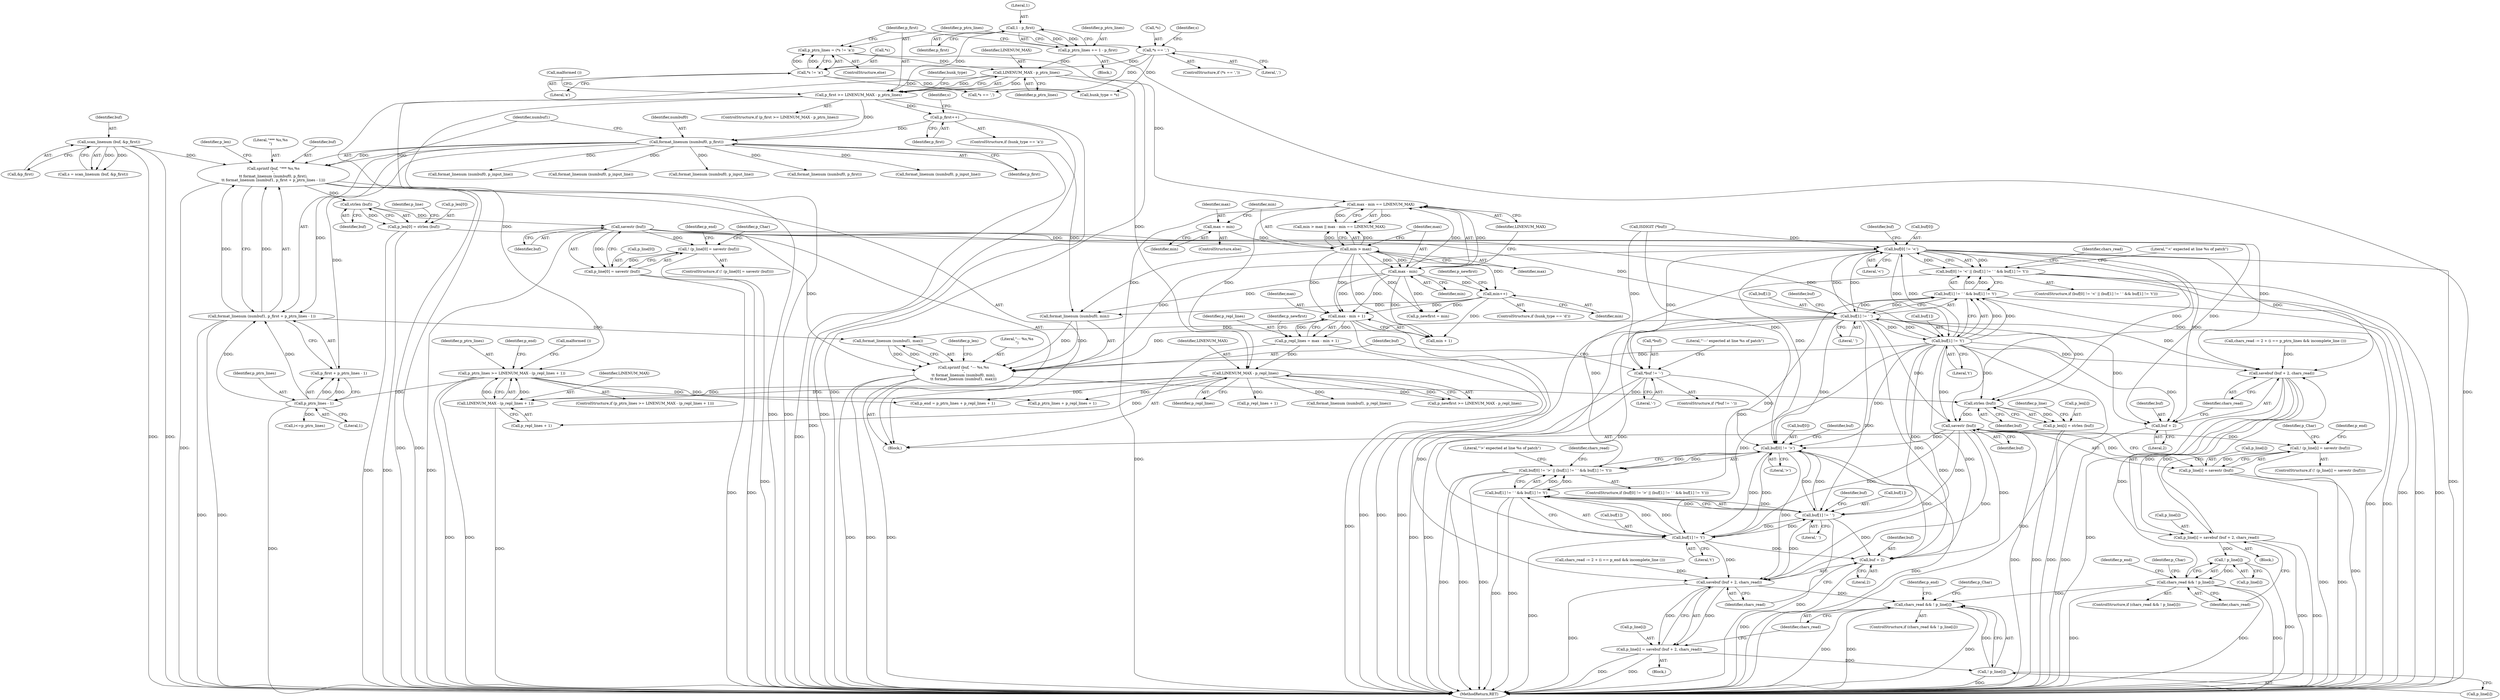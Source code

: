 digraph "0_savannah_0c08d7a902c6fdd49b704623a12d8d672ef18944@API" {
"1002346" [label="(Call,sprintf (buf, \"*** %s,%s\n\",\n\t\t format_linenum (numbuf0, p_first),\n\t\t format_linenum (numbuf1, p_first + p_ptrn_lines - 1)))"];
"1002209" [label="(Call,scan_linenum (buf, &p_first))"];
"1002349" [label="(Call,format_linenum (numbuf0, p_first))"];
"1002240" [label="(Call,p_first >= LINENUM_MAX - p_ptrn_lines)"];
"1002229" [label="(Call,1 - p_first)"];
"1002242" [label="(Call,LINENUM_MAX - p_ptrn_lines)"];
"1002233" [label="(Call,p_ptrn_lines = (*s != 'a'))"];
"1002235" [label="(Call,*s != 'a')"];
"1002214" [label="(Call,*s == ',')"];
"1002227" [label="(Call,p_ptrn_lines += 1 - p_first)"];
"1002254" [label="(Call,p_first++)"];
"1002352" [label="(Call,format_linenum (numbuf1, p_first + p_ptrn_lines - 1))"];
"1002356" [label="(Call,p_ptrn_lines - 1)"];
"1002314" [label="(Call,p_ptrn_lines >= LINENUM_MAX - (p_repl_lines + 1))"];
"1002316" [label="(Call,LINENUM_MAX - (p_repl_lines + 1))"];
"1002309" [label="(Call,LINENUM_MAX - p_repl_lines)"];
"1002284" [label="(Call,max - min == LINENUM_MAX)"];
"1002285" [label="(Call,max - min)"];
"1002281" [label="(Call,min > max)"];
"1002276" [label="(Call,max = min)"];
"1002299" [label="(Call,p_repl_lines = max - min + 1)"];
"1002301" [label="(Call,max - min + 1)"];
"1002294" [label="(Call,min++)"];
"1002363" [label="(Call,strlen (buf))"];
"1002359" [label="(Call,p_len[0] = strlen (buf))"];
"1002371" [label="(Call,savestr (buf))"];
"1002366" [label="(Call,! (p_line[0] = savestr (buf)))"];
"1002367" [label="(Call,p_line[0] = savestr (buf))"];
"1002425" [label="(Call,buf[0] != '<')"];
"1002424" [label="(Call,buf[0] != '<' || (buf[1] != ' ' && buf[1] != '\t'))"];
"1002606" [label="(Call,buf[0] != '>' || (buf[1] != ' ' && buf[1] != '\t'))"];
"1002431" [label="(Call,buf[1] != ' ')"];
"1002430" [label="(Call,buf[1] != ' ' && buf[1] != '\t')"];
"1002612" [label="(Call,buf[1] != ' ' && buf[1] != '\t')"];
"1002436" [label="(Call,buf[1] != '\t')"];
"1002464" [label="(Call,savebuf (buf + 2, chars_read))"];
"1002460" [label="(Call,p_line[i] = savebuf (buf + 2, chars_read))"];
"1002472" [label="(Call,! p_line[i])"];
"1002470" [label="(Call,chars_read && ! p_line[i])"];
"1002652" [label="(Call,chars_read && ! p_line[i])"];
"1002465" [label="(Call,buf + 2)"];
"1002532" [label="(Call,sprintf (buf, \"--- %s,%s\n\",\n\t\t format_linenum (numbuf0, min),\n\t\t format_linenum (numbuf1, max)))"];
"1002545" [label="(Call,strlen (buf))"];
"1002541" [label="(Call,p_len[i] = strlen (buf))"];
"1002553" [label="(Call,savestr (buf))"];
"1002548" [label="(Call,! (p_line[i] = savestr (buf)))"];
"1002549" [label="(Call,p_line[i] = savestr (buf))"];
"1002607" [label="(Call,buf[0] != '>')"];
"1002613" [label="(Call,buf[1] != ' ')"];
"1002618" [label="(Call,buf[1] != '\t')"];
"1002646" [label="(Call,savebuf (buf + 2, chars_read))"];
"1002642" [label="(Call,p_line[i] = savebuf (buf + 2, chars_read))"];
"1002654" [label="(Call,! p_line[i])"];
"1002647" [label="(Call,buf + 2)"];
"1002523" [label="(Call,*buf != '-')"];
"1002278" [label="(Identifier,min)"];
"1002255" [label="(Identifier,p_first)"];
"1002284" [label="(Call,max - min == LINENUM_MAX)"];
"1002210" [label="(Identifier,buf)"];
"1002442" [label="(Literal,\"'<' expected at line %s of patch\")"];
"1002566" [label="(Identifier,p_Char)"];
"1002446" [label="(Call,chars_read -= 2 + (i == p_ptrn_lines && incomplete_line ()))"];
"1002772" [label="(MethodReturn,RET)"];
"1002282" [label="(Identifier,min)"];
"1002617" [label="(Literal,' ')"];
"1002546" [label="(Identifier,buf)"];
"1002230" [label="(Literal,1)"];
"1002211" [label="(Call,&p_first)"];
"1002357" [label="(Identifier,p_ptrn_lines)"];
"1002435" [label="(Literal,' ')"];
"1002622" [label="(Literal,'\t')"];
"1002369" [label="(Identifier,p_line)"];
"1002290" [label="(ControlStructure,if (hunk_type == 'd'))"];
"1002243" [label="(Identifier,LINENUM_MAX)"];
"1002618" [label="(Call,buf[1] != '\t')"];
"1002472" [label="(Call,! p_line[i])"];
"1002620" [label="(Identifier,buf)"];
"1002313" [label="(ControlStructure,if (p_ptrn_lines >= LINENUM_MAX - (p_repl_lines + 1)))"];
"1002246" [label="(Call,hunk_type = *s)"];
"1002423" [label="(ControlStructure,if (buf[0] != '<' || (buf[1] != ' ' && buf[1] != '\t')))"];
"1002359" [label="(Call,p_len[0] = strlen (buf))"];
"1002350" [label="(Identifier,numbuf0)"];
"1002652" [label="(Call,chars_read && ! p_line[i])"];
"1002432" [label="(Call,buf[1])"];
"1002577" [label="(Block,)"];
"1002549" [label="(Call,p_line[i] = savestr (buf))"];
"1002233" [label="(Call,p_ptrn_lines = (*s != 'a'))"];
"1002420" [label="(Call,format_linenum (numbuf0, p_input_line))"];
"1002353" [label="(Identifier,numbuf1)"];
"1002460" [label="(Call,p_line[i] = savebuf (buf + 2, chars_read))"];
"1002322" [label="(Call,p_end = p_ptrn_lines + p_repl_lines + 1)"];
"1002215" [label="(Call,*s)"];
"1002277" [label="(Identifier,max)"];
"1002361" [label="(Identifier,p_len)"];
"1002244" [label="(Identifier,p_ptrn_lines)"];
"1002247" [label="(Identifier,hunk_type)"];
"1002236" [label="(Call,*s)"];
"1002466" [label="(Identifier,buf)"];
"1002548" [label="(Call,! (p_line[i] = savestr (buf)))"];
"1002316" [label="(Call,LINENUM_MAX - (p_repl_lines + 1))"];
"1002321" [label="(Call,malformed ())"];
"1002375" [label="(Identifier,p_end)"];
"1002538" [label="(Call,format_linenum (numbuf1, max))"];
"1002523" [label="(Call,*buf != '-')"];
"1002541" [label="(Call,p_len[i] = strlen (buf))"];
"1002468" [label="(Identifier,chars_read)"];
"1002426" [label="(Call,buf[0])"];
"1002436" [label="(Call,buf[1] != '\t')"];
"1002218" [label="(Block,)"];
"1002366" [label="(Call,! (p_line[0] = savestr (buf)))"];
"1002651" [label="(ControlStructure,if (chars_read && ! p_line[i]))"];
"1002646" [label="(Call,savebuf (buf + 2, chars_read))"];
"1002308" [label="(Identifier,p_newfirst)"];
"1002363" [label="(Call,strlen (buf))"];
"1002231" [label="(Identifier,p_first)"];
"1002447" [label="(Identifier,chars_read)"];
"1002660" [label="(Identifier,p_end)"];
"1002469" [label="(ControlStructure,if (chars_read && ! p_line[i]))"];
"1002611" [label="(Literal,'>')"];
"1002254" [label="(Call,p_first++)"];
"1002275" [label="(ControlStructure,else)"];
"1002464" [label="(Call,savebuf (buf + 2, chars_read))"];
"1002368" [label="(Call,p_line[0])"];
"1002534" [label="(Literal,\"--- %s,%s\n\")"];
"1002365" [label="(ControlStructure,if (! (p_line[0] = savestr (buf))))"];
"1002653" [label="(Identifier,chars_read)"];
"1002440" [label="(Literal,'\t')"];
"1002354" [label="(Call,p_first + p_ptrn_lines - 1)"];
"1002265" [label="(Call,*s == ',')"];
"1002367" [label="(Call,p_line[0] = savestr (buf))"];
"1002461" [label="(Call,p_line[i])"];
"1002612" [label="(Call,buf[1] != ' ' && buf[1] != '\t')"];
"1002348" [label="(Literal,\"*** %s,%s\n\")"];
"1002467" [label="(Literal,2)"];
"1002615" [label="(Identifier,buf)"];
"1002425" [label="(Call,buf[0] != '<')"];
"1002242" [label="(Call,LINENUM_MAX - p_ptrn_lines)"];
"1002478" [label="(Identifier,p_end)"];
"1002551" [label="(Identifier,p_line)"];
"1002547" [label="(ControlStructure,if (! (p_line[i] = savestr (buf))))"];
"1002643" [label="(Call,p_line[i])"];
"1002276" [label="(Call,max = min)"];
"1002533" [label="(Identifier,buf)"];
"1002287" [label="(Identifier,min)"];
"1002209" [label="(Call,scan_linenum (buf, &p_first))"];
"1002628" [label="(Call,chars_read -= 2 + (i == p_end && incomplete_line ()))"];
"1002310" [label="(Identifier,LINENUM_MAX)"];
"1002471" [label="(Identifier,chars_read)"];
"1002295" [label="(Identifier,min)"];
"1002281" [label="(Call,min > max)"];
"1002318" [label="(Call,p_repl_lines + 1)"];
"1002430" [label="(Call,buf[1] != ' ' && buf[1] != '\t')"];
"1002438" [label="(Identifier,buf)"];
"1002314" [label="(Call,p_ptrn_lines >= LINENUM_MAX - (p_repl_lines + 1))"];
"1002607" [label="(Call,buf[0] != '>')"];
"1002433" [label="(Identifier,buf)"];
"1002301" [label="(Call,max - min + 1)"];
"1002280" [label="(Call,min > max || max - min == LINENUM_MAX)"];
"1002470" [label="(Call,chars_read && ! p_line[i])"];
"1002649" [label="(Literal,2)"];
"1002352" [label="(Call,format_linenum (numbuf1, p_first + p_ptrn_lines - 1))"];
"1002239" [label="(ControlStructure,if (p_first >= LINENUM_MAX - p_ptrn_lines))"];
"1002358" [label="(Literal,1)"];
"1002554" [label="(Identifier,buf)"];
"1002390" [label="(Call,i<=p_ptrn_lines)"];
"1002529" [label="(Call,format_linenum (numbuf0, p_input_line))"];
"1002214" [label="(Call,*s == ',')"];
"1002524" [label="(Call,*buf)"];
"1002642" [label="(Call,p_line[i] = savebuf (buf + 2, chars_read))"];
"1002315" [label="(Identifier,p_ptrn_lines)"];
"1002347" [label="(Identifier,buf)"];
"1002519" [label="(Call,format_linenum (numbuf0, p_input_line))"];
"1002311" [label="(Identifier,p_repl_lines)"];
"1002326" [label="(Call,p_repl_lines + 1)"];
"1002383" [label="(Identifier,p_Char)"];
"1002437" [label="(Call,buf[1])"];
"1002650" [label="(Identifier,chars_read)"];
"1002213" [label="(ControlStructure,if (*s == ','))"];
"1002535" [label="(Call,format_linenum (numbuf0, min))"];
"1002286" [label="(Identifier,max)"];
"1002299" [label="(Call,p_repl_lines = max - min + 1)"];
"1002371" [label="(Call,savestr (buf))"];
"1002624" [label="(Literal,\"'>' expected at line %s of patch\")"];
"1002285" [label="(Call,max - min)"];
"1002245" [label="(Call,malformed ())"];
"1002217" [label="(Literal,',')"];
"1002542" [label="(Call,p_len[i])"];
"1002728" [label="(Call,format_linenum (numbuf0, p_first))"];
"1002424" [label="(Call,buf[0] != '<' || (buf[1] != ' ' && buf[1] != '\t'))"];
"1002528" [label="(Literal,\"'---' expected at line %s of patch\")"];
"1002557" [label="(Identifier,p_end)"];
"1002747" [label="(Call,format_linenum (numbuf1, p_repl_lines))"];
"1002302" [label="(Identifier,max)"];
"1002356" [label="(Call,p_ptrn_lines - 1)"];
"1002669" [label="(Identifier,p_Char)"];
"1002550" [label="(Call,p_line[i])"];
"1002297" [label="(Identifier,p_newfirst)"];
"1002647" [label="(Call,buf + 2)"];
"1002294" [label="(Call,min++)"];
"1002234" [label="(Identifier,p_ptrn_lines)"];
"1002228" [label="(Identifier,p_ptrn_lines)"];
"1002240" [label="(Call,p_first >= LINENUM_MAX - p_ptrn_lines)"];
"1002553" [label="(Call,savestr (buf))"];
"1002324" [label="(Call,p_ptrn_lines + p_repl_lines + 1)"];
"1002288" [label="(Identifier,LINENUM_MAX)"];
"1002429" [label="(Literal,'<')"];
"1002395" [label="(Block,)"];
"1002220" [label="(Identifier,s)"];
"1002614" [label="(Call,buf[1])"];
"1002543" [label="(Identifier,p_len)"];
"1002654" [label="(Call,! p_line[i])"];
"1002443" [label="(Call,format_linenum (numbuf0, p_input_line))"];
"1002189" [label="(Call,ISDIGIT (*buf))"];
"1002473" [label="(Call,p_line[i])"];
"1002232" [label="(ControlStructure,else)"];
"1002307" [label="(Call,p_newfirst >= LINENUM_MAX - p_repl_lines)"];
"1002372" [label="(Identifier,buf)"];
"1002300" [label="(Identifier,p_repl_lines)"];
"1002605" [label="(ControlStructure,if (buf[0] != '>' || (buf[1] != ' ' && buf[1] != '\t')))"];
"1002619" [label="(Call,buf[1])"];
"1002323" [label="(Identifier,p_end)"];
"1002364" [label="(Identifier,buf)"];
"1002532" [label="(Call,sprintf (buf, \"--- %s,%s\n\",\n\t\t format_linenum (numbuf0, min),\n\t\t format_linenum (numbuf1, max)))"];
"1002238" [label="(Literal,'a')"];
"1002227" [label="(Call,p_ptrn_lines += 1 - p_first)"];
"1002431" [label="(Call,buf[1] != ' ')"];
"1002229" [label="(Call,1 - p_first)"];
"1002309" [label="(Call,LINENUM_MAX - p_repl_lines)"];
"1002465" [label="(Call,buf + 2)"];
"1002487" [label="(Identifier,p_Char)"];
"1002257" [label="(Identifier,s)"];
"1002360" [label="(Call,p_len[0])"];
"1002608" [label="(Call,buf[0])"];
"1002283" [label="(Identifier,max)"];
"1002159" [label="(Block,)"];
"1002303" [label="(Call,min + 1)"];
"1002317" [label="(Identifier,LINENUM_MAX)"];
"1002655" [label="(Call,p_line[i])"];
"1002526" [label="(Literal,'-')"];
"1002606" [label="(Call,buf[0] != '>' || (buf[1] != ' ' && buf[1] != '\t'))"];
"1002296" [label="(Call,p_newfirst = min)"];
"1002613" [label="(Call,buf[1] != ' ')"];
"1002349" [label="(Call,format_linenum (numbuf0, p_first))"];
"1002250" [label="(ControlStructure,if (hunk_type == 'a'))"];
"1002522" [label="(ControlStructure,if (*buf != '-'))"];
"1002346" [label="(Call,sprintf (buf, \"*** %s,%s\n\",\n\t\t format_linenum (numbuf0, p_first),\n\t\t format_linenum (numbuf1, p_first + p_ptrn_lines - 1)))"];
"1002545" [label="(Call,strlen (buf))"];
"1002648" [label="(Identifier,buf)"];
"1002235" [label="(Call,*s != 'a')"];
"1002351" [label="(Identifier,p_first)"];
"1002629" [label="(Identifier,chars_read)"];
"1002241" [label="(Identifier,p_first)"];
"1002207" [label="(Call,s = scan_linenum (buf, &p_first))"];
"1002346" -> "1002159"  [label="AST: "];
"1002346" -> "1002352"  [label="CFG: "];
"1002347" -> "1002346"  [label="AST: "];
"1002348" -> "1002346"  [label="AST: "];
"1002349" -> "1002346"  [label="AST: "];
"1002352" -> "1002346"  [label="AST: "];
"1002361" -> "1002346"  [label="CFG: "];
"1002346" -> "1002772"  [label="DDG: "];
"1002346" -> "1002772"  [label="DDG: "];
"1002346" -> "1002772"  [label="DDG: "];
"1002209" -> "1002346"  [label="DDG: "];
"1002349" -> "1002346"  [label="DDG: "];
"1002349" -> "1002346"  [label="DDG: "];
"1002352" -> "1002346"  [label="DDG: "];
"1002352" -> "1002346"  [label="DDG: "];
"1002346" -> "1002363"  [label="DDG: "];
"1002209" -> "1002207"  [label="AST: "];
"1002209" -> "1002211"  [label="CFG: "];
"1002210" -> "1002209"  [label="AST: "];
"1002211" -> "1002209"  [label="AST: "];
"1002207" -> "1002209"  [label="CFG: "];
"1002209" -> "1002772"  [label="DDG: "];
"1002209" -> "1002772"  [label="DDG: "];
"1002209" -> "1002207"  [label="DDG: "];
"1002209" -> "1002207"  [label="DDG: "];
"1002349" -> "1002351"  [label="CFG: "];
"1002350" -> "1002349"  [label="AST: "];
"1002351" -> "1002349"  [label="AST: "];
"1002353" -> "1002349"  [label="CFG: "];
"1002349" -> "1002772"  [label="DDG: "];
"1002240" -> "1002349"  [label="DDG: "];
"1002254" -> "1002349"  [label="DDG: "];
"1002349" -> "1002352"  [label="DDG: "];
"1002349" -> "1002354"  [label="DDG: "];
"1002349" -> "1002420"  [label="DDG: "];
"1002349" -> "1002443"  [label="DDG: "];
"1002349" -> "1002519"  [label="DDG: "];
"1002349" -> "1002529"  [label="DDG: "];
"1002349" -> "1002535"  [label="DDG: "];
"1002349" -> "1002728"  [label="DDG: "];
"1002240" -> "1002239"  [label="AST: "];
"1002240" -> "1002242"  [label="CFG: "];
"1002241" -> "1002240"  [label="AST: "];
"1002242" -> "1002240"  [label="AST: "];
"1002245" -> "1002240"  [label="CFG: "];
"1002247" -> "1002240"  [label="CFG: "];
"1002240" -> "1002772"  [label="DDG: "];
"1002240" -> "1002772"  [label="DDG: "];
"1002240" -> "1002772"  [label="DDG: "];
"1002229" -> "1002240"  [label="DDG: "];
"1002242" -> "1002240"  [label="DDG: "];
"1002242" -> "1002240"  [label="DDG: "];
"1002240" -> "1002254"  [label="DDG: "];
"1002229" -> "1002227"  [label="AST: "];
"1002229" -> "1002231"  [label="CFG: "];
"1002230" -> "1002229"  [label="AST: "];
"1002231" -> "1002229"  [label="AST: "];
"1002227" -> "1002229"  [label="CFG: "];
"1002229" -> "1002227"  [label="DDG: "];
"1002229" -> "1002227"  [label="DDG: "];
"1002242" -> "1002244"  [label="CFG: "];
"1002243" -> "1002242"  [label="AST: "];
"1002244" -> "1002242"  [label="AST: "];
"1002233" -> "1002242"  [label="DDG: "];
"1002227" -> "1002242"  [label="DDG: "];
"1002242" -> "1002284"  [label="DDG: "];
"1002242" -> "1002309"  [label="DDG: "];
"1002242" -> "1002314"  [label="DDG: "];
"1002233" -> "1002232"  [label="AST: "];
"1002233" -> "1002235"  [label="CFG: "];
"1002234" -> "1002233"  [label="AST: "];
"1002235" -> "1002233"  [label="AST: "];
"1002241" -> "1002233"  [label="CFG: "];
"1002233" -> "1002772"  [label="DDG: "];
"1002235" -> "1002233"  [label="DDG: "];
"1002235" -> "1002233"  [label="DDG: "];
"1002235" -> "1002238"  [label="CFG: "];
"1002236" -> "1002235"  [label="AST: "];
"1002238" -> "1002235"  [label="AST: "];
"1002214" -> "1002235"  [label="DDG: "];
"1002235" -> "1002246"  [label="DDG: "];
"1002235" -> "1002265"  [label="DDG: "];
"1002214" -> "1002213"  [label="AST: "];
"1002214" -> "1002217"  [label="CFG: "];
"1002215" -> "1002214"  [label="AST: "];
"1002217" -> "1002214"  [label="AST: "];
"1002220" -> "1002214"  [label="CFG: "];
"1002234" -> "1002214"  [label="CFG: "];
"1002214" -> "1002246"  [label="DDG: "];
"1002214" -> "1002265"  [label="DDG: "];
"1002227" -> "1002218"  [label="AST: "];
"1002228" -> "1002227"  [label="AST: "];
"1002241" -> "1002227"  [label="CFG: "];
"1002227" -> "1002772"  [label="DDG: "];
"1002254" -> "1002250"  [label="AST: "];
"1002254" -> "1002255"  [label="CFG: "];
"1002255" -> "1002254"  [label="AST: "];
"1002257" -> "1002254"  [label="CFG: "];
"1002254" -> "1002772"  [label="DDG: "];
"1002352" -> "1002354"  [label="CFG: "];
"1002353" -> "1002352"  [label="AST: "];
"1002354" -> "1002352"  [label="AST: "];
"1002352" -> "1002772"  [label="DDG: "];
"1002352" -> "1002772"  [label="DDG: "];
"1002356" -> "1002352"  [label="DDG: "];
"1002356" -> "1002352"  [label="DDG: "];
"1002352" -> "1002538"  [label="DDG: "];
"1002356" -> "1002354"  [label="AST: "];
"1002356" -> "1002358"  [label="CFG: "];
"1002357" -> "1002356"  [label="AST: "];
"1002358" -> "1002356"  [label="AST: "];
"1002354" -> "1002356"  [label="CFG: "];
"1002356" -> "1002772"  [label="DDG: "];
"1002356" -> "1002354"  [label="DDG: "];
"1002356" -> "1002354"  [label="DDG: "];
"1002314" -> "1002356"  [label="DDG: "];
"1002356" -> "1002390"  [label="DDG: "];
"1002314" -> "1002313"  [label="AST: "];
"1002314" -> "1002316"  [label="CFG: "];
"1002315" -> "1002314"  [label="AST: "];
"1002316" -> "1002314"  [label="AST: "];
"1002321" -> "1002314"  [label="CFG: "];
"1002323" -> "1002314"  [label="CFG: "];
"1002314" -> "1002772"  [label="DDG: "];
"1002314" -> "1002772"  [label="DDG: "];
"1002316" -> "1002314"  [label="DDG: "];
"1002316" -> "1002314"  [label="DDG: "];
"1002314" -> "1002322"  [label="DDG: "];
"1002314" -> "1002324"  [label="DDG: "];
"1002316" -> "1002318"  [label="CFG: "];
"1002317" -> "1002316"  [label="AST: "];
"1002318" -> "1002316"  [label="AST: "];
"1002316" -> "1002772"  [label="DDG: "];
"1002309" -> "1002316"  [label="DDG: "];
"1002309" -> "1002316"  [label="DDG: "];
"1002309" -> "1002307"  [label="AST: "];
"1002309" -> "1002311"  [label="CFG: "];
"1002310" -> "1002309"  [label="AST: "];
"1002311" -> "1002309"  [label="AST: "];
"1002307" -> "1002309"  [label="CFG: "];
"1002309" -> "1002307"  [label="DDG: "];
"1002309" -> "1002307"  [label="DDG: "];
"1002284" -> "1002309"  [label="DDG: "];
"1002299" -> "1002309"  [label="DDG: "];
"1002309" -> "1002318"  [label="DDG: "];
"1002309" -> "1002322"  [label="DDG: "];
"1002309" -> "1002324"  [label="DDG: "];
"1002309" -> "1002326"  [label="DDG: "];
"1002309" -> "1002747"  [label="DDG: "];
"1002284" -> "1002280"  [label="AST: "];
"1002284" -> "1002288"  [label="CFG: "];
"1002285" -> "1002284"  [label="AST: "];
"1002288" -> "1002284"  [label="AST: "];
"1002280" -> "1002284"  [label="CFG: "];
"1002284" -> "1002772"  [label="DDG: "];
"1002284" -> "1002280"  [label="DDG: "];
"1002284" -> "1002280"  [label="DDG: "];
"1002285" -> "1002284"  [label="DDG: "];
"1002285" -> "1002284"  [label="DDG: "];
"1002285" -> "1002287"  [label="CFG: "];
"1002286" -> "1002285"  [label="AST: "];
"1002287" -> "1002285"  [label="AST: "];
"1002288" -> "1002285"  [label="CFG: "];
"1002281" -> "1002285"  [label="DDG: "];
"1002281" -> "1002285"  [label="DDG: "];
"1002285" -> "1002294"  [label="DDG: "];
"1002285" -> "1002296"  [label="DDG: "];
"1002285" -> "1002301"  [label="DDG: "];
"1002285" -> "1002301"  [label="DDG: "];
"1002285" -> "1002303"  [label="DDG: "];
"1002285" -> "1002535"  [label="DDG: "];
"1002281" -> "1002280"  [label="AST: "];
"1002281" -> "1002283"  [label="CFG: "];
"1002282" -> "1002281"  [label="AST: "];
"1002283" -> "1002281"  [label="AST: "];
"1002286" -> "1002281"  [label="CFG: "];
"1002280" -> "1002281"  [label="CFG: "];
"1002281" -> "1002280"  [label="DDG: "];
"1002281" -> "1002280"  [label="DDG: "];
"1002276" -> "1002281"  [label="DDG: "];
"1002281" -> "1002294"  [label="DDG: "];
"1002281" -> "1002296"  [label="DDG: "];
"1002281" -> "1002301"  [label="DDG: "];
"1002281" -> "1002301"  [label="DDG: "];
"1002281" -> "1002303"  [label="DDG: "];
"1002281" -> "1002535"  [label="DDG: "];
"1002276" -> "1002275"  [label="AST: "];
"1002276" -> "1002278"  [label="CFG: "];
"1002277" -> "1002276"  [label="AST: "];
"1002278" -> "1002276"  [label="AST: "];
"1002282" -> "1002276"  [label="CFG: "];
"1002299" -> "1002159"  [label="AST: "];
"1002299" -> "1002301"  [label="CFG: "];
"1002300" -> "1002299"  [label="AST: "];
"1002301" -> "1002299"  [label="AST: "];
"1002308" -> "1002299"  [label="CFG: "];
"1002299" -> "1002772"  [label="DDG: "];
"1002301" -> "1002299"  [label="DDG: "];
"1002301" -> "1002299"  [label="DDG: "];
"1002301" -> "1002303"  [label="CFG: "];
"1002302" -> "1002301"  [label="AST: "];
"1002303" -> "1002301"  [label="AST: "];
"1002301" -> "1002772"  [label="DDG: "];
"1002301" -> "1002772"  [label="DDG: "];
"1002294" -> "1002301"  [label="DDG: "];
"1002301" -> "1002538"  [label="DDG: "];
"1002294" -> "1002290"  [label="AST: "];
"1002294" -> "1002295"  [label="CFG: "];
"1002295" -> "1002294"  [label="AST: "];
"1002297" -> "1002294"  [label="CFG: "];
"1002294" -> "1002296"  [label="DDG: "];
"1002294" -> "1002303"  [label="DDG: "];
"1002294" -> "1002535"  [label="DDG: "];
"1002363" -> "1002359"  [label="AST: "];
"1002363" -> "1002364"  [label="CFG: "];
"1002364" -> "1002363"  [label="AST: "];
"1002359" -> "1002363"  [label="CFG: "];
"1002363" -> "1002359"  [label="DDG: "];
"1002363" -> "1002371"  [label="DDG: "];
"1002359" -> "1002159"  [label="AST: "];
"1002360" -> "1002359"  [label="AST: "];
"1002369" -> "1002359"  [label="CFG: "];
"1002359" -> "1002772"  [label="DDG: "];
"1002359" -> "1002772"  [label="DDG: "];
"1002371" -> "1002367"  [label="AST: "];
"1002371" -> "1002372"  [label="CFG: "];
"1002372" -> "1002371"  [label="AST: "];
"1002367" -> "1002371"  [label="CFG: "];
"1002371" -> "1002772"  [label="DDG: "];
"1002371" -> "1002366"  [label="DDG: "];
"1002371" -> "1002367"  [label="DDG: "];
"1002371" -> "1002425"  [label="DDG: "];
"1002371" -> "1002431"  [label="DDG: "];
"1002371" -> "1002436"  [label="DDG: "];
"1002371" -> "1002464"  [label="DDG: "];
"1002371" -> "1002465"  [label="DDG: "];
"1002371" -> "1002532"  [label="DDG: "];
"1002366" -> "1002365"  [label="AST: "];
"1002366" -> "1002367"  [label="CFG: "];
"1002367" -> "1002366"  [label="AST: "];
"1002375" -> "1002366"  [label="CFG: "];
"1002383" -> "1002366"  [label="CFG: "];
"1002366" -> "1002772"  [label="DDG: "];
"1002367" -> "1002366"  [label="DDG: "];
"1002368" -> "1002367"  [label="AST: "];
"1002367" -> "1002772"  [label="DDG: "];
"1002367" -> "1002772"  [label="DDG: "];
"1002425" -> "1002424"  [label="AST: "];
"1002425" -> "1002429"  [label="CFG: "];
"1002426" -> "1002425"  [label="AST: "];
"1002429" -> "1002425"  [label="AST: "];
"1002433" -> "1002425"  [label="CFG: "];
"1002424" -> "1002425"  [label="CFG: "];
"1002425" -> "1002772"  [label="DDG: "];
"1002425" -> "1002424"  [label="DDG: "];
"1002425" -> "1002424"  [label="DDG: "];
"1002189" -> "1002425"  [label="DDG: "];
"1002431" -> "1002425"  [label="DDG: "];
"1002436" -> "1002425"  [label="DDG: "];
"1002425" -> "1002431"  [label="DDG: "];
"1002425" -> "1002436"  [label="DDG: "];
"1002425" -> "1002464"  [label="DDG: "];
"1002425" -> "1002465"  [label="DDG: "];
"1002425" -> "1002523"  [label="DDG: "];
"1002425" -> "1002532"  [label="DDG: "];
"1002425" -> "1002545"  [label="DDG: "];
"1002425" -> "1002553"  [label="DDG: "];
"1002425" -> "1002607"  [label="DDG: "];
"1002424" -> "1002423"  [label="AST: "];
"1002424" -> "1002430"  [label="CFG: "];
"1002430" -> "1002424"  [label="AST: "];
"1002442" -> "1002424"  [label="CFG: "];
"1002447" -> "1002424"  [label="CFG: "];
"1002424" -> "1002772"  [label="DDG: "];
"1002424" -> "1002772"  [label="DDG: "];
"1002424" -> "1002772"  [label="DDG: "];
"1002430" -> "1002424"  [label="DDG: "];
"1002430" -> "1002424"  [label="DDG: "];
"1002424" -> "1002606"  [label="DDG: "];
"1002606" -> "1002605"  [label="AST: "];
"1002606" -> "1002607"  [label="CFG: "];
"1002606" -> "1002612"  [label="CFG: "];
"1002607" -> "1002606"  [label="AST: "];
"1002612" -> "1002606"  [label="AST: "];
"1002624" -> "1002606"  [label="CFG: "];
"1002629" -> "1002606"  [label="CFG: "];
"1002606" -> "1002772"  [label="DDG: "];
"1002606" -> "1002772"  [label="DDG: "];
"1002606" -> "1002772"  [label="DDG: "];
"1002607" -> "1002606"  [label="DDG: "];
"1002607" -> "1002606"  [label="DDG: "];
"1002612" -> "1002606"  [label="DDG: "];
"1002612" -> "1002606"  [label="DDG: "];
"1002431" -> "1002430"  [label="AST: "];
"1002431" -> "1002435"  [label="CFG: "];
"1002432" -> "1002431"  [label="AST: "];
"1002435" -> "1002431"  [label="AST: "];
"1002438" -> "1002431"  [label="CFG: "];
"1002430" -> "1002431"  [label="CFG: "];
"1002431" -> "1002772"  [label="DDG: "];
"1002431" -> "1002430"  [label="DDG: "];
"1002431" -> "1002430"  [label="DDG: "];
"1002436" -> "1002431"  [label="DDG: "];
"1002431" -> "1002436"  [label="DDG: "];
"1002431" -> "1002464"  [label="DDG: "];
"1002431" -> "1002465"  [label="DDG: "];
"1002431" -> "1002532"  [label="DDG: "];
"1002431" -> "1002545"  [label="DDG: "];
"1002431" -> "1002553"  [label="DDG: "];
"1002431" -> "1002607"  [label="DDG: "];
"1002431" -> "1002613"  [label="DDG: "];
"1002431" -> "1002618"  [label="DDG: "];
"1002431" -> "1002646"  [label="DDG: "];
"1002431" -> "1002647"  [label="DDG: "];
"1002430" -> "1002436"  [label="CFG: "];
"1002436" -> "1002430"  [label="AST: "];
"1002430" -> "1002772"  [label="DDG: "];
"1002430" -> "1002772"  [label="DDG: "];
"1002436" -> "1002430"  [label="DDG: "];
"1002436" -> "1002430"  [label="DDG: "];
"1002430" -> "1002612"  [label="DDG: "];
"1002612" -> "1002613"  [label="CFG: "];
"1002612" -> "1002618"  [label="CFG: "];
"1002613" -> "1002612"  [label="AST: "];
"1002618" -> "1002612"  [label="AST: "];
"1002612" -> "1002772"  [label="DDG: "];
"1002612" -> "1002772"  [label="DDG: "];
"1002613" -> "1002612"  [label="DDG: "];
"1002613" -> "1002612"  [label="DDG: "];
"1002618" -> "1002612"  [label="DDG: "];
"1002618" -> "1002612"  [label="DDG: "];
"1002436" -> "1002440"  [label="CFG: "];
"1002437" -> "1002436"  [label="AST: "];
"1002440" -> "1002436"  [label="AST: "];
"1002436" -> "1002772"  [label="DDG: "];
"1002436" -> "1002464"  [label="DDG: "];
"1002436" -> "1002465"  [label="DDG: "];
"1002436" -> "1002532"  [label="DDG: "];
"1002436" -> "1002545"  [label="DDG: "];
"1002436" -> "1002553"  [label="DDG: "];
"1002436" -> "1002607"  [label="DDG: "];
"1002436" -> "1002613"  [label="DDG: "];
"1002436" -> "1002618"  [label="DDG: "];
"1002436" -> "1002646"  [label="DDG: "];
"1002436" -> "1002647"  [label="DDG: "];
"1002464" -> "1002460"  [label="AST: "];
"1002464" -> "1002468"  [label="CFG: "];
"1002465" -> "1002464"  [label="AST: "];
"1002468" -> "1002464"  [label="AST: "];
"1002460" -> "1002464"  [label="CFG: "];
"1002464" -> "1002772"  [label="DDG: "];
"1002464" -> "1002460"  [label="DDG: "];
"1002464" -> "1002460"  [label="DDG: "];
"1002446" -> "1002464"  [label="DDG: "];
"1002464" -> "1002470"  [label="DDG: "];
"1002460" -> "1002395"  [label="AST: "];
"1002461" -> "1002460"  [label="AST: "];
"1002471" -> "1002460"  [label="CFG: "];
"1002460" -> "1002772"  [label="DDG: "];
"1002460" -> "1002772"  [label="DDG: "];
"1002460" -> "1002472"  [label="DDG: "];
"1002472" -> "1002470"  [label="AST: "];
"1002472" -> "1002473"  [label="CFG: "];
"1002473" -> "1002472"  [label="AST: "];
"1002470" -> "1002472"  [label="CFG: "];
"1002472" -> "1002772"  [label="DDG: "];
"1002472" -> "1002470"  [label="DDG: "];
"1002470" -> "1002469"  [label="AST: "];
"1002470" -> "1002471"  [label="CFG: "];
"1002471" -> "1002470"  [label="AST: "];
"1002478" -> "1002470"  [label="CFG: "];
"1002487" -> "1002470"  [label="CFG: "];
"1002470" -> "1002772"  [label="DDG: "];
"1002470" -> "1002772"  [label="DDG: "];
"1002470" -> "1002772"  [label="DDG: "];
"1002470" -> "1002652"  [label="DDG: "];
"1002652" -> "1002651"  [label="AST: "];
"1002652" -> "1002653"  [label="CFG: "];
"1002652" -> "1002654"  [label="CFG: "];
"1002653" -> "1002652"  [label="AST: "];
"1002654" -> "1002652"  [label="AST: "];
"1002660" -> "1002652"  [label="CFG: "];
"1002669" -> "1002652"  [label="CFG: "];
"1002652" -> "1002772"  [label="DDG: "];
"1002652" -> "1002772"  [label="DDG: "];
"1002652" -> "1002772"  [label="DDG: "];
"1002646" -> "1002652"  [label="DDG: "];
"1002654" -> "1002652"  [label="DDG: "];
"1002465" -> "1002467"  [label="CFG: "];
"1002466" -> "1002465"  [label="AST: "];
"1002467" -> "1002465"  [label="AST: "];
"1002468" -> "1002465"  [label="CFG: "];
"1002465" -> "1002772"  [label="DDG: "];
"1002532" -> "1002159"  [label="AST: "];
"1002532" -> "1002538"  [label="CFG: "];
"1002533" -> "1002532"  [label="AST: "];
"1002534" -> "1002532"  [label="AST: "];
"1002535" -> "1002532"  [label="AST: "];
"1002538" -> "1002532"  [label="AST: "];
"1002543" -> "1002532"  [label="CFG: "];
"1002532" -> "1002772"  [label="DDG: "];
"1002532" -> "1002772"  [label="DDG: "];
"1002532" -> "1002772"  [label="DDG: "];
"1002535" -> "1002532"  [label="DDG: "];
"1002535" -> "1002532"  [label="DDG: "];
"1002538" -> "1002532"  [label="DDG: "];
"1002538" -> "1002532"  [label="DDG: "];
"1002532" -> "1002545"  [label="DDG: "];
"1002545" -> "1002541"  [label="AST: "];
"1002545" -> "1002546"  [label="CFG: "];
"1002546" -> "1002545"  [label="AST: "];
"1002541" -> "1002545"  [label="CFG: "];
"1002545" -> "1002541"  [label="DDG: "];
"1002545" -> "1002553"  [label="DDG: "];
"1002541" -> "1002159"  [label="AST: "];
"1002542" -> "1002541"  [label="AST: "];
"1002551" -> "1002541"  [label="CFG: "];
"1002541" -> "1002772"  [label="DDG: "];
"1002541" -> "1002772"  [label="DDG: "];
"1002553" -> "1002549"  [label="AST: "];
"1002553" -> "1002554"  [label="CFG: "];
"1002554" -> "1002553"  [label="AST: "];
"1002549" -> "1002553"  [label="CFG: "];
"1002553" -> "1002772"  [label="DDG: "];
"1002553" -> "1002548"  [label="DDG: "];
"1002553" -> "1002549"  [label="DDG: "];
"1002553" -> "1002607"  [label="DDG: "];
"1002553" -> "1002613"  [label="DDG: "];
"1002553" -> "1002618"  [label="DDG: "];
"1002553" -> "1002646"  [label="DDG: "];
"1002553" -> "1002647"  [label="DDG: "];
"1002548" -> "1002547"  [label="AST: "];
"1002548" -> "1002549"  [label="CFG: "];
"1002549" -> "1002548"  [label="AST: "];
"1002557" -> "1002548"  [label="CFG: "];
"1002566" -> "1002548"  [label="CFG: "];
"1002548" -> "1002772"  [label="DDG: "];
"1002549" -> "1002548"  [label="DDG: "];
"1002550" -> "1002549"  [label="AST: "];
"1002549" -> "1002772"  [label="DDG: "];
"1002549" -> "1002772"  [label="DDG: "];
"1002607" -> "1002611"  [label="CFG: "];
"1002608" -> "1002607"  [label="AST: "];
"1002611" -> "1002607"  [label="AST: "];
"1002615" -> "1002607"  [label="CFG: "];
"1002607" -> "1002772"  [label="DDG: "];
"1002189" -> "1002607"  [label="DDG: "];
"1002523" -> "1002607"  [label="DDG: "];
"1002618" -> "1002607"  [label="DDG: "];
"1002613" -> "1002607"  [label="DDG: "];
"1002607" -> "1002613"  [label="DDG: "];
"1002607" -> "1002618"  [label="DDG: "];
"1002607" -> "1002646"  [label="DDG: "];
"1002607" -> "1002647"  [label="DDG: "];
"1002613" -> "1002617"  [label="CFG: "];
"1002614" -> "1002613"  [label="AST: "];
"1002617" -> "1002613"  [label="AST: "];
"1002620" -> "1002613"  [label="CFG: "];
"1002613" -> "1002772"  [label="DDG: "];
"1002618" -> "1002613"  [label="DDG: "];
"1002613" -> "1002618"  [label="DDG: "];
"1002613" -> "1002646"  [label="DDG: "];
"1002613" -> "1002647"  [label="DDG: "];
"1002618" -> "1002622"  [label="CFG: "];
"1002619" -> "1002618"  [label="AST: "];
"1002622" -> "1002618"  [label="AST: "];
"1002618" -> "1002772"  [label="DDG: "];
"1002618" -> "1002646"  [label="DDG: "];
"1002618" -> "1002647"  [label="DDG: "];
"1002646" -> "1002642"  [label="AST: "];
"1002646" -> "1002650"  [label="CFG: "];
"1002647" -> "1002646"  [label="AST: "];
"1002650" -> "1002646"  [label="AST: "];
"1002642" -> "1002646"  [label="CFG: "];
"1002646" -> "1002772"  [label="DDG: "];
"1002646" -> "1002642"  [label="DDG: "];
"1002646" -> "1002642"  [label="DDG: "];
"1002628" -> "1002646"  [label="DDG: "];
"1002642" -> "1002577"  [label="AST: "];
"1002643" -> "1002642"  [label="AST: "];
"1002653" -> "1002642"  [label="CFG: "];
"1002642" -> "1002772"  [label="DDG: "];
"1002642" -> "1002772"  [label="DDG: "];
"1002642" -> "1002654"  [label="DDG: "];
"1002654" -> "1002655"  [label="CFG: "];
"1002655" -> "1002654"  [label="AST: "];
"1002654" -> "1002772"  [label="DDG: "];
"1002647" -> "1002649"  [label="CFG: "];
"1002648" -> "1002647"  [label="AST: "];
"1002649" -> "1002647"  [label="AST: "];
"1002650" -> "1002647"  [label="CFG: "];
"1002647" -> "1002772"  [label="DDG: "];
"1002523" -> "1002522"  [label="AST: "];
"1002523" -> "1002526"  [label="CFG: "];
"1002524" -> "1002523"  [label="AST: "];
"1002526" -> "1002523"  [label="AST: "];
"1002528" -> "1002523"  [label="CFG: "];
"1002533" -> "1002523"  [label="CFG: "];
"1002523" -> "1002772"  [label="DDG: "];
"1002523" -> "1002772"  [label="DDG: "];
"1002189" -> "1002523"  [label="DDG: "];
}

